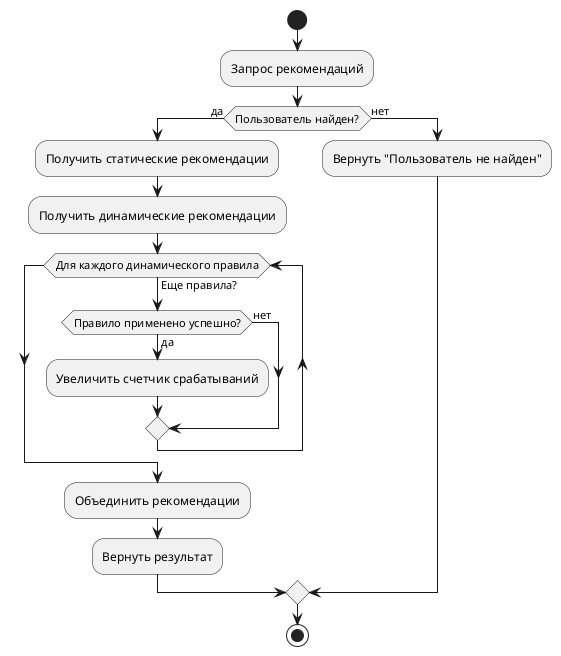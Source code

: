 @startuml
start
:Запрос рекомендаций;
if (Пользователь найден?) then (да)
  :Получить статические рекомендации;
  :Получить динамические рекомендации;
  while (Для каждого динамического правила) is (Еще правила?)
    if (Правило применено успешно?) then (да)
      :Увеличить счетчик срабатываний;
    else (нет)
    endif
  endwhile
  :Объединить рекомендации;
  :Вернуть результат;
else (нет)
  :Вернуть "Пользователь не найден";
endif
stop
@enduml
